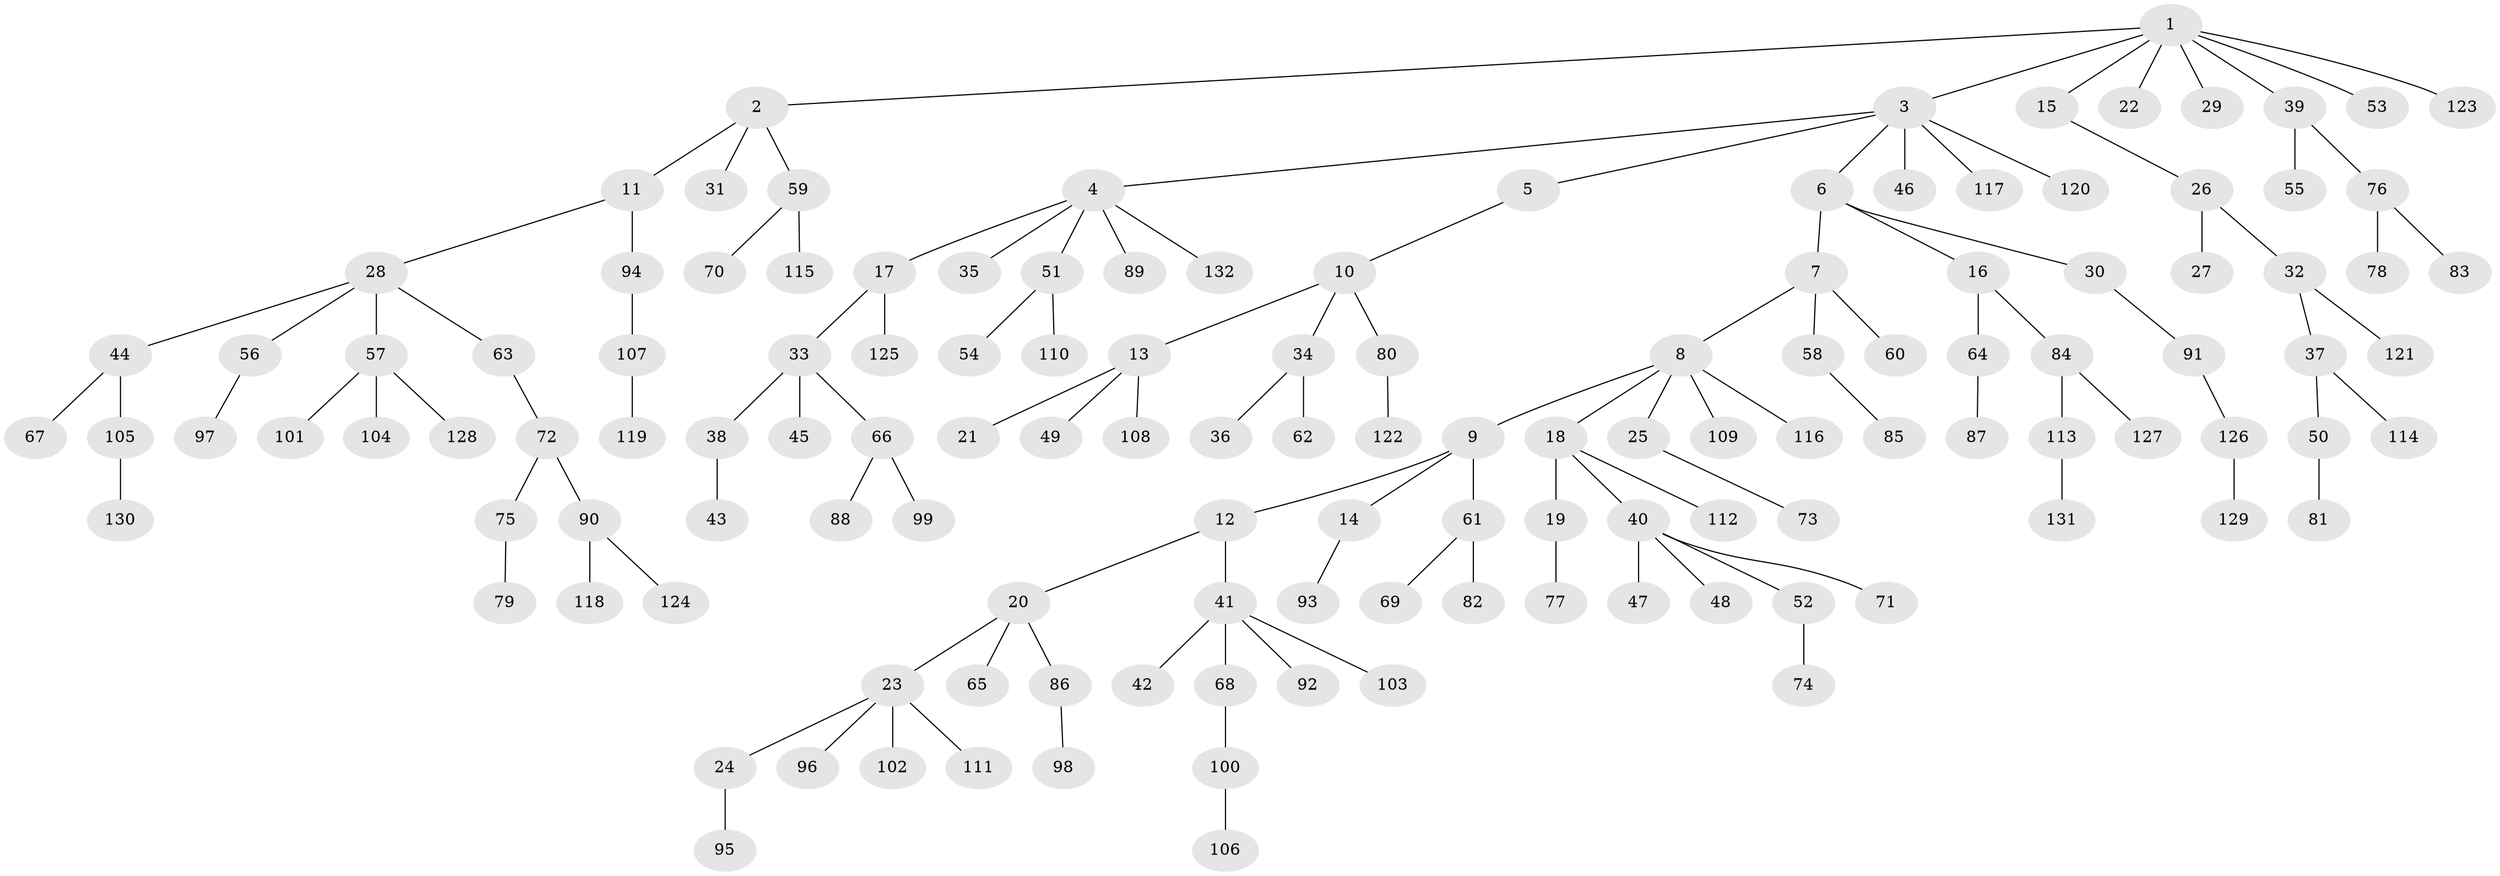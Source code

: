 // Generated by graph-tools (version 1.1) at 2025/37/03/09/25 02:37:06]
// undirected, 132 vertices, 131 edges
graph export_dot {
graph [start="1"]
  node [color=gray90,style=filled];
  1;
  2;
  3;
  4;
  5;
  6;
  7;
  8;
  9;
  10;
  11;
  12;
  13;
  14;
  15;
  16;
  17;
  18;
  19;
  20;
  21;
  22;
  23;
  24;
  25;
  26;
  27;
  28;
  29;
  30;
  31;
  32;
  33;
  34;
  35;
  36;
  37;
  38;
  39;
  40;
  41;
  42;
  43;
  44;
  45;
  46;
  47;
  48;
  49;
  50;
  51;
  52;
  53;
  54;
  55;
  56;
  57;
  58;
  59;
  60;
  61;
  62;
  63;
  64;
  65;
  66;
  67;
  68;
  69;
  70;
  71;
  72;
  73;
  74;
  75;
  76;
  77;
  78;
  79;
  80;
  81;
  82;
  83;
  84;
  85;
  86;
  87;
  88;
  89;
  90;
  91;
  92;
  93;
  94;
  95;
  96;
  97;
  98;
  99;
  100;
  101;
  102;
  103;
  104;
  105;
  106;
  107;
  108;
  109;
  110;
  111;
  112;
  113;
  114;
  115;
  116;
  117;
  118;
  119;
  120;
  121;
  122;
  123;
  124;
  125;
  126;
  127;
  128;
  129;
  130;
  131;
  132;
  1 -- 2;
  1 -- 3;
  1 -- 15;
  1 -- 22;
  1 -- 29;
  1 -- 39;
  1 -- 53;
  1 -- 123;
  2 -- 11;
  2 -- 31;
  2 -- 59;
  3 -- 4;
  3 -- 5;
  3 -- 6;
  3 -- 46;
  3 -- 117;
  3 -- 120;
  4 -- 17;
  4 -- 35;
  4 -- 51;
  4 -- 89;
  4 -- 132;
  5 -- 10;
  6 -- 7;
  6 -- 16;
  6 -- 30;
  7 -- 8;
  7 -- 58;
  7 -- 60;
  8 -- 9;
  8 -- 18;
  8 -- 25;
  8 -- 109;
  8 -- 116;
  9 -- 12;
  9 -- 14;
  9 -- 61;
  10 -- 13;
  10 -- 34;
  10 -- 80;
  11 -- 28;
  11 -- 94;
  12 -- 20;
  12 -- 41;
  13 -- 21;
  13 -- 49;
  13 -- 108;
  14 -- 93;
  15 -- 26;
  16 -- 64;
  16 -- 84;
  17 -- 33;
  17 -- 125;
  18 -- 19;
  18 -- 40;
  18 -- 112;
  19 -- 77;
  20 -- 23;
  20 -- 65;
  20 -- 86;
  23 -- 24;
  23 -- 96;
  23 -- 102;
  23 -- 111;
  24 -- 95;
  25 -- 73;
  26 -- 27;
  26 -- 32;
  28 -- 44;
  28 -- 56;
  28 -- 57;
  28 -- 63;
  30 -- 91;
  32 -- 37;
  32 -- 121;
  33 -- 38;
  33 -- 45;
  33 -- 66;
  34 -- 36;
  34 -- 62;
  37 -- 50;
  37 -- 114;
  38 -- 43;
  39 -- 55;
  39 -- 76;
  40 -- 47;
  40 -- 48;
  40 -- 52;
  40 -- 71;
  41 -- 42;
  41 -- 68;
  41 -- 92;
  41 -- 103;
  44 -- 67;
  44 -- 105;
  50 -- 81;
  51 -- 54;
  51 -- 110;
  52 -- 74;
  56 -- 97;
  57 -- 101;
  57 -- 104;
  57 -- 128;
  58 -- 85;
  59 -- 70;
  59 -- 115;
  61 -- 69;
  61 -- 82;
  63 -- 72;
  64 -- 87;
  66 -- 88;
  66 -- 99;
  68 -- 100;
  72 -- 75;
  72 -- 90;
  75 -- 79;
  76 -- 78;
  76 -- 83;
  80 -- 122;
  84 -- 113;
  84 -- 127;
  86 -- 98;
  90 -- 118;
  90 -- 124;
  91 -- 126;
  94 -- 107;
  100 -- 106;
  105 -- 130;
  107 -- 119;
  113 -- 131;
  126 -- 129;
}
